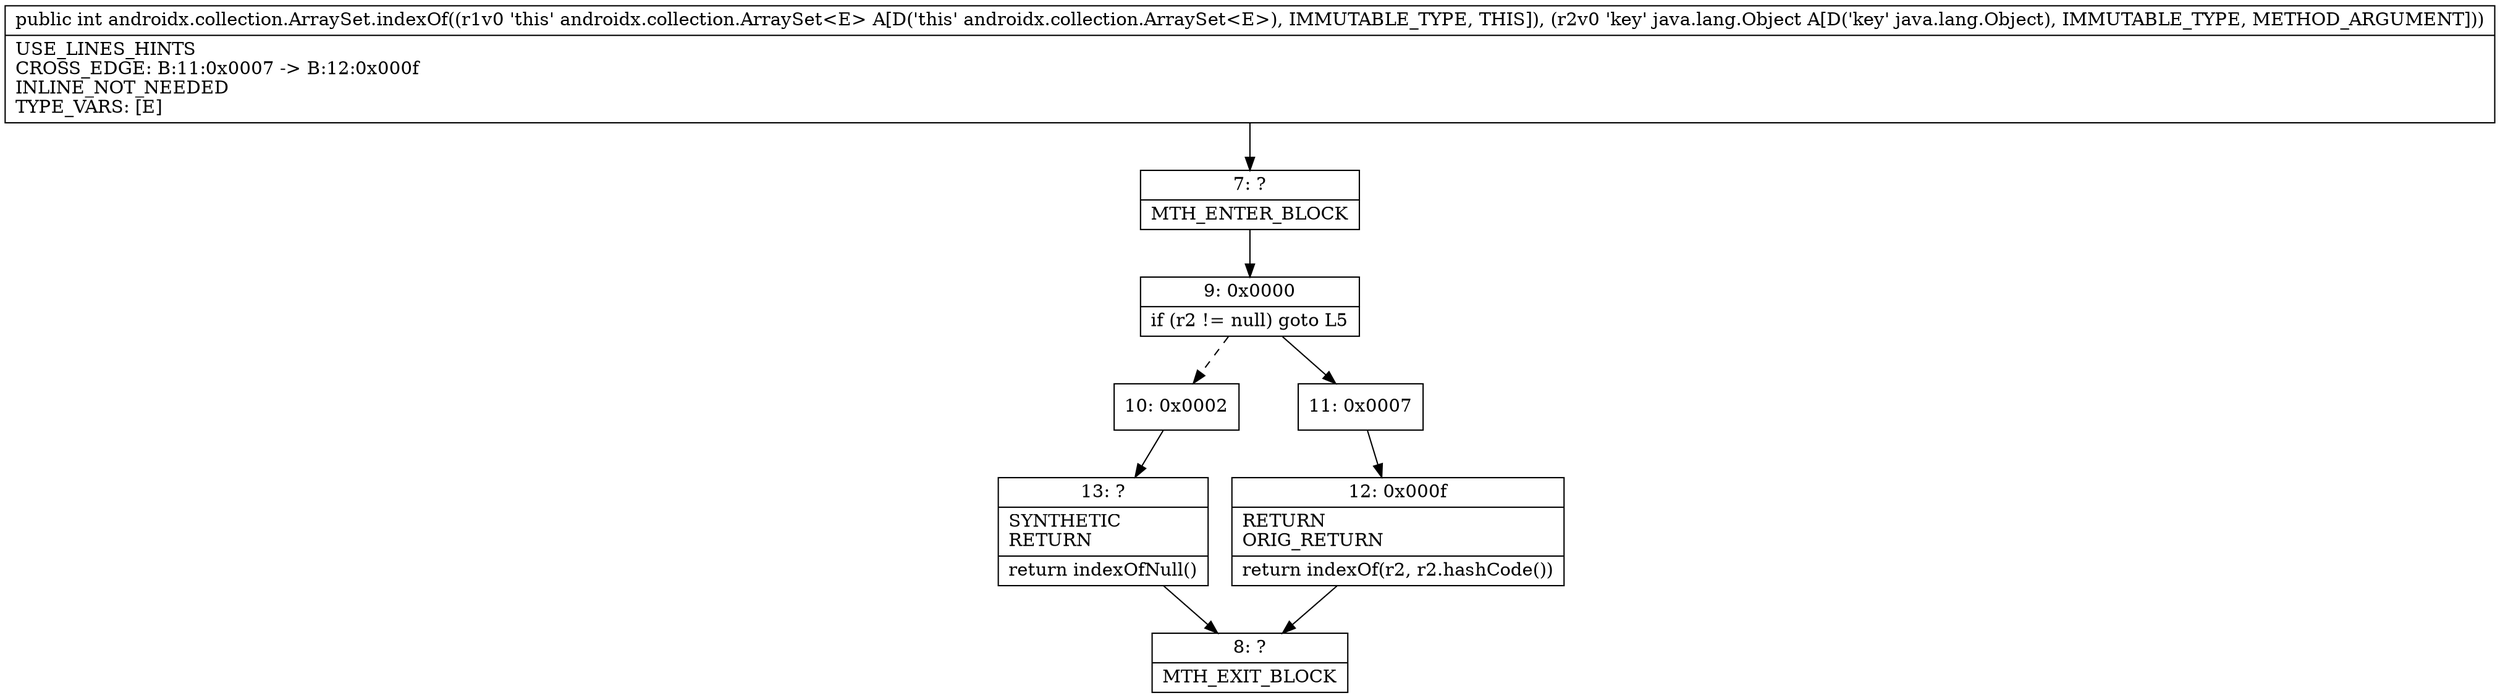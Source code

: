 digraph "CFG forandroidx.collection.ArraySet.indexOf(Ljava\/lang\/Object;)I" {
Node_7 [shape=record,label="{7\:\ ?|MTH_ENTER_BLOCK\l}"];
Node_9 [shape=record,label="{9\:\ 0x0000|if (r2 != null) goto L5\l}"];
Node_10 [shape=record,label="{10\:\ 0x0002}"];
Node_13 [shape=record,label="{13\:\ ?|SYNTHETIC\lRETURN\l|return indexOfNull()\l}"];
Node_8 [shape=record,label="{8\:\ ?|MTH_EXIT_BLOCK\l}"];
Node_11 [shape=record,label="{11\:\ 0x0007}"];
Node_12 [shape=record,label="{12\:\ 0x000f|RETURN\lORIG_RETURN\l|return indexOf(r2, r2.hashCode())\l}"];
MethodNode[shape=record,label="{public int androidx.collection.ArraySet.indexOf((r1v0 'this' androidx.collection.ArraySet\<E\> A[D('this' androidx.collection.ArraySet\<E\>), IMMUTABLE_TYPE, THIS]), (r2v0 'key' java.lang.Object A[D('key' java.lang.Object), IMMUTABLE_TYPE, METHOD_ARGUMENT]))  | USE_LINES_HINTS\lCROSS_EDGE: B:11:0x0007 \-\> B:12:0x000f\lINLINE_NOT_NEEDED\lTYPE_VARS: [E]\l}"];
MethodNode -> Node_7;Node_7 -> Node_9;
Node_9 -> Node_10[style=dashed];
Node_9 -> Node_11;
Node_10 -> Node_13;
Node_13 -> Node_8;
Node_11 -> Node_12;
Node_12 -> Node_8;
}


